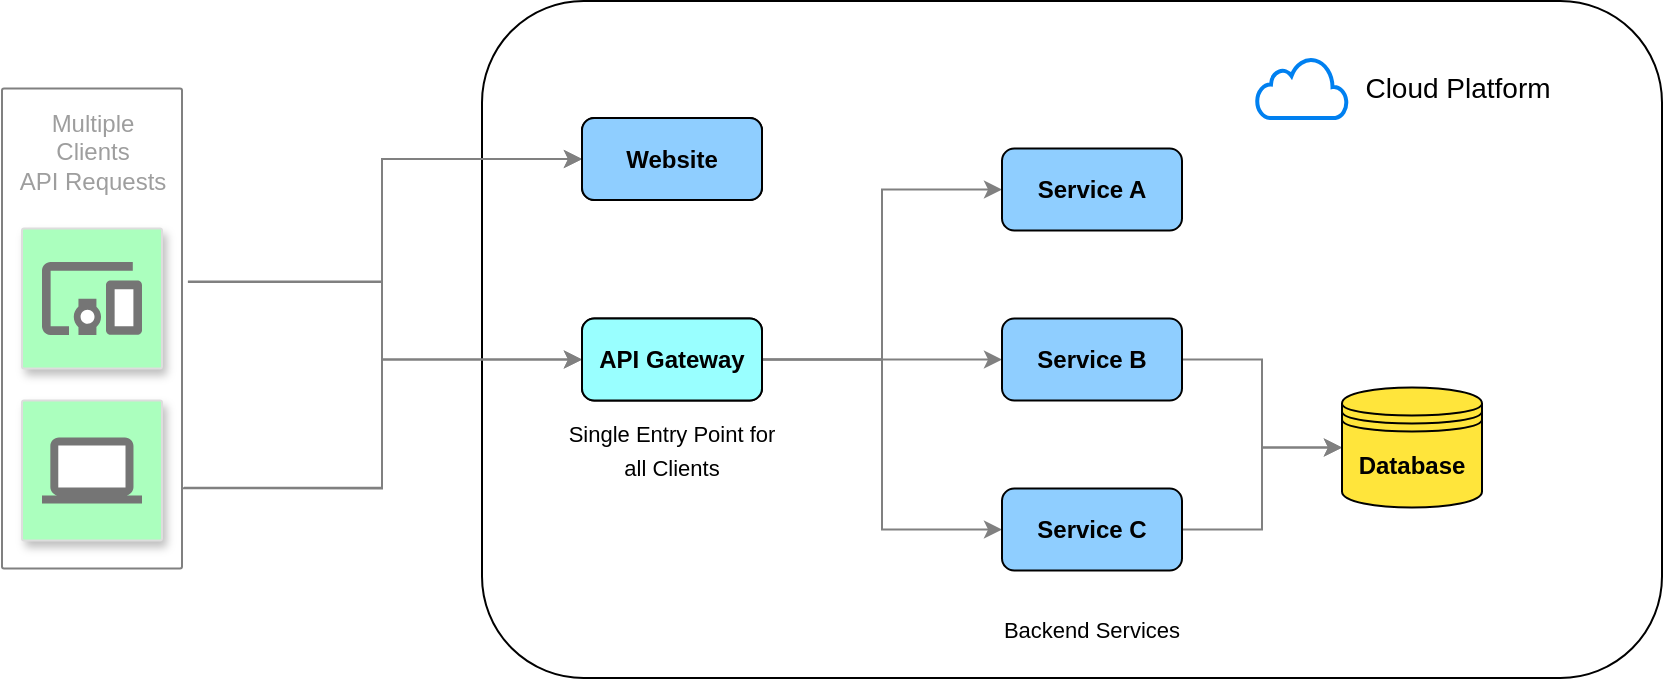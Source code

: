 <mxfile version="16.4.5" type="device" pages="4"><diagram id="f106602c-feb2-e66a-4537-3a34d633f6aa" name="API Gateway"><mxGraphModel dx="1662" dy="832" grid="1" gridSize="10" guides="1" tooltips="1" connect="1" arrows="1" fold="1" page="1" pageScale="1" pageWidth="1169" pageHeight="827" background="none" math="0" shadow="0"><root><mxCell id="0"/><mxCell id="1" parent="0"/><mxCell id="WTOb_AK_6PZ1MQGrk4_8-1019" value="" style="rounded=1;whiteSpace=wrap;html=1;" vertex="1" parent="1"><mxGeometry x="410" y="71.5" width="590" height="338.5" as="geometry"/></mxCell><mxCell id="WTOb_AK_6PZ1MQGrk4_8-1004" style="edgeStyle=orthogonalEdgeStyle;rounded=0;orthogonalLoop=1;jettySize=auto;html=1;entryX=0;entryY=0.5;entryDx=0;entryDy=0;exitX=1.033;exitY=0.402;exitDx=0;exitDy=0;exitPerimeter=0;fontStyle=0;strokeColor=#808080;" edge="1" parent="1" source="997" target="WTOb_AK_6PZ1MQGrk4_8-1002"><mxGeometry relative="1" as="geometry"/></mxCell><mxCell id="WTOb_AK_6PZ1MQGrk4_8-1006" style="edgeStyle=orthogonalEdgeStyle;rounded=0;orthogonalLoop=1;jettySize=auto;html=1;entryX=0;entryY=0.5;entryDx=0;entryDy=0;exitX=0.989;exitY=0.833;exitDx=0;exitDy=0;exitPerimeter=0;fontStyle=0;strokeColor=#808080;" edge="1" parent="1" source="997" target="WTOb_AK_6PZ1MQGrk4_8-1002"><mxGeometry relative="1" as="geometry"/></mxCell><mxCell id="WTOb_AK_6PZ1MQGrk4_8-1026" style="edgeStyle=orthogonalEdgeStyle;rounded=0;orthogonalLoop=1;jettySize=auto;html=1;entryX=0;entryY=0.5;entryDx=0;entryDy=0;fontFamily=Helvetica;fontSize=11;strokeColor=#808080;exitX=1.033;exitY=0.403;exitDx=0;exitDy=0;exitPerimeter=0;" edge="1" parent="1" source="997" target="WTOb_AK_6PZ1MQGrk4_8-1024"><mxGeometry relative="1" as="geometry"/></mxCell><mxCell id="WTOb_AK_6PZ1MQGrk4_8-1027" style="edgeStyle=orthogonalEdgeStyle;rounded=0;orthogonalLoop=1;jettySize=auto;html=1;entryX=0;entryY=0.5;entryDx=0;entryDy=0;fontFamily=Helvetica;fontSize=11;strokeColor=#808080;exitX=1.011;exitY=0.832;exitDx=0;exitDy=0;exitPerimeter=0;" edge="1" parent="1" source="997" target="WTOb_AK_6PZ1MQGrk4_8-1024"><mxGeometry relative="1" as="geometry"/></mxCell><mxCell id="997" value="&lt;div&gt;&lt;span&gt;Multiple&lt;/span&gt;&lt;/div&gt;&lt;div&gt;&lt;span&gt;Clients&lt;/span&gt;&lt;/div&gt;&lt;div&gt;&lt;span&gt;API Requests&lt;/span&gt;&lt;/div&gt;" style="rounded=1;absoluteArcSize=1;arcSize=2;html=1;strokeColor=#808080;gradientColor=none;shadow=0;dashed=0;fontSize=12;fontColor=#9E9E9E;align=center;verticalAlign=top;spacing=10;spacingTop=-4;fillColor=#FFFFFF;fontStyle=0" parent="1" vertex="1"><mxGeometry x="170" y="115.25" width="90" height="240" as="geometry"/></mxCell><mxCell id="985" value="" style="strokeColor=#dddddd;fillColor=#ABFFBE;shadow=1;strokeWidth=1;rounded=1;absoluteArcSize=1;arcSize=2;labelPosition=center;verticalLabelPosition=middle;align=center;verticalAlign=bottom;spacingLeft=0;fontColor=#999999;fontSize=12;whiteSpace=wrap;spacingBottom=2;html=1;fontStyle=0" parent="1" vertex="1"><mxGeometry x="180" y="185.25" width="70" height="70" as="geometry"/></mxCell><mxCell id="986" value="" style="dashed=0;connectable=0;html=1;fillColor=#757575;strokeColor=none;shape=mxgraph.gcp2.mobile_devices;part=1;fontStyle=0" parent="985" vertex="1"><mxGeometry x="0.5" width="50" height="36.5" relative="1" as="geometry"><mxPoint x="-25" y="16.75" as="offset"/></mxGeometry></mxCell><mxCell id="987" value="" style="strokeColor=#dddddd;fillColor=#ABFFBE;shadow=1;strokeWidth=1;rounded=1;absoluteArcSize=1;arcSize=2;labelPosition=center;verticalLabelPosition=middle;align=center;verticalAlign=bottom;spacingLeft=0;fontColor=#999999;fontSize=12;whiteSpace=wrap;spacingBottom=2;html=1;fontStyle=0" parent="1" vertex="1"><mxGeometry x="180" y="271.25" width="70" height="70" as="geometry"/></mxCell><mxCell id="988" value="" style="dashed=0;connectable=0;html=1;fillColor=#757575;strokeColor=none;shape=mxgraph.gcp2.laptop;part=1;fontStyle=0" parent="987" vertex="1"><mxGeometry x="0.5" width="50" height="33" relative="1" as="geometry"><mxPoint x="-25" y="18.5" as="offset"/></mxGeometry></mxCell><mxCell id="WTOb_AK_6PZ1MQGrk4_8-1012" style="edgeStyle=orthogonalEdgeStyle;rounded=0;orthogonalLoop=1;jettySize=auto;html=1;entryX=0;entryY=0.5;entryDx=0;entryDy=0;fontStyle=0;strokeColor=#808080;" edge="1" parent="1" source="WTOb_AK_6PZ1MQGrk4_8-1002" target="WTOb_AK_6PZ1MQGrk4_8-1009"><mxGeometry relative="1" as="geometry"/></mxCell><mxCell id="WTOb_AK_6PZ1MQGrk4_8-1013" style="edgeStyle=orthogonalEdgeStyle;rounded=0;orthogonalLoop=1;jettySize=auto;html=1;entryX=0;entryY=0.5;entryDx=0;entryDy=0;fontStyle=0;strokeColor=#808080;" edge="1" parent="1" source="WTOb_AK_6PZ1MQGrk4_8-1002" target="WTOb_AK_6PZ1MQGrk4_8-1010"><mxGeometry relative="1" as="geometry"/></mxCell><mxCell id="WTOb_AK_6PZ1MQGrk4_8-1014" style="edgeStyle=orthogonalEdgeStyle;rounded=0;orthogonalLoop=1;jettySize=auto;html=1;entryX=0;entryY=0.5;entryDx=0;entryDy=0;fontStyle=0;strokeColor=#808080;" edge="1" parent="1" source="WTOb_AK_6PZ1MQGrk4_8-1002" target="WTOb_AK_6PZ1MQGrk4_8-1011"><mxGeometry relative="1" as="geometry"/></mxCell><mxCell id="WTOb_AK_6PZ1MQGrk4_8-1002" value="API Gateway" style="rounded=1;whiteSpace=wrap;html=1;fontStyle=0;fillColor=#99FFFF;" vertex="1" parent="1"><mxGeometry x="460" y="230.25" width="90" height="41" as="geometry"/></mxCell><mxCell id="WTOb_AK_6PZ1MQGrk4_8-1009" value="Service A" style="rounded=1;whiteSpace=wrap;html=1;fontStyle=1;fillColor=#8FCEFF;" vertex="1" parent="1"><mxGeometry x="670" y="145.25" width="90" height="41" as="geometry"/></mxCell><mxCell id="WTOb_AK_6PZ1MQGrk4_8-1016" style="edgeStyle=orthogonalEdgeStyle;rounded=0;orthogonalLoop=1;jettySize=auto;html=1;entryX=0;entryY=0.5;entryDx=0;entryDy=0;fontStyle=0;strokeColor=#808080;" edge="1" parent="1" source="WTOb_AK_6PZ1MQGrk4_8-1010" target="WTOb_AK_6PZ1MQGrk4_8-1015"><mxGeometry relative="1" as="geometry"/></mxCell><mxCell id="WTOb_AK_6PZ1MQGrk4_8-1010" value="Service B" style="rounded=1;whiteSpace=wrap;html=1;fontStyle=1;fillColor=#8FCEFF;" vertex="1" parent="1"><mxGeometry x="670" y="230.25" width="90" height="41" as="geometry"/></mxCell><mxCell id="WTOb_AK_6PZ1MQGrk4_8-1018" style="edgeStyle=orthogonalEdgeStyle;rounded=0;orthogonalLoop=1;jettySize=auto;html=1;entryX=0;entryY=0.5;entryDx=0;entryDy=0;fontStyle=0;strokeColor=#808080;" edge="1" parent="1" source="WTOb_AK_6PZ1MQGrk4_8-1011" target="WTOb_AK_6PZ1MQGrk4_8-1015"><mxGeometry relative="1" as="geometry"/></mxCell><mxCell id="WTOb_AK_6PZ1MQGrk4_8-1011" value="Service C" style="rounded=1;whiteSpace=wrap;html=1;fontStyle=1;fillColor=#8FCEFF;" vertex="1" parent="1"><mxGeometry x="670" y="315.25" width="90" height="41" as="geometry"/></mxCell><mxCell id="WTOb_AK_6PZ1MQGrk4_8-1015" value="Database" style="shape=datastore;whiteSpace=wrap;html=1;fontStyle=1;fillColor=#FFE53B;" vertex="1" parent="1"><mxGeometry x="840" y="264.75" width="70" height="60" as="geometry"/></mxCell><mxCell id="WTOb_AK_6PZ1MQGrk4_8-1020" value="&lt;font style=&quot;font-size: 14px&quot;&gt;Cloud Platform&lt;/font&gt;" style="text;html=1;strokeColor=none;fillColor=none;align=center;verticalAlign=middle;whiteSpace=wrap;rounded=0;fontFamily=Helvetica;" vertex="1" parent="1"><mxGeometry x="842.5" y="100" width="110" height="30" as="geometry"/></mxCell><mxCell id="WTOb_AK_6PZ1MQGrk4_8-1021" value="" style="html=1;verticalLabelPosition=bottom;align=center;labelBackgroundColor=#ffffff;verticalAlign=top;strokeWidth=2;strokeColor=#0080F0;shadow=0;dashed=0;shape=mxgraph.ios7.icons.cloud;fontFamily=Helvetica;" vertex="1" parent="1"><mxGeometry x="797.5" y="100" width="45" height="30" as="geometry"/></mxCell><mxCell id="WTOb_AK_6PZ1MQGrk4_8-1022" value="&lt;font style=&quot;font-size: 11px&quot;&gt;Single Entry Point for all Clients&lt;/font&gt;" style="text;html=1;strokeColor=none;fillColor=none;align=center;verticalAlign=middle;whiteSpace=wrap;rounded=0;fontFamily=Helvetica;fontSize=14;" vertex="1" parent="1"><mxGeometry x="450" y="279.75" width="110" height="30" as="geometry"/></mxCell><mxCell id="WTOb_AK_6PZ1MQGrk4_8-1023" value="&lt;font style=&quot;font-size: 11px&quot;&gt;Backend Services&lt;/font&gt;" style="text;html=1;strokeColor=none;fillColor=none;align=center;verticalAlign=middle;whiteSpace=wrap;rounded=0;fontFamily=Helvetica;fontSize=14;" vertex="1" parent="1"><mxGeometry x="660" y="370" width="110" height="30" as="geometry"/></mxCell><mxCell id="WTOb_AK_6PZ1MQGrk4_8-1024" value="Website" style="rounded=1;whiteSpace=wrap;html=1;fontStyle=0;fillColor=#8FCEFF;" vertex="1" parent="1"><mxGeometry x="460" y="130" width="90" height="41" as="geometry"/></mxCell><mxCell id="ioNmkSDny2RkdIZzkuhL-997" value="API Gateway" style="rounded=1;whiteSpace=wrap;html=1;fontStyle=1;fillColor=#99FFFF;" vertex="1" parent="1"><mxGeometry x="460" y="230.25" width="90" height="41" as="geometry"/></mxCell><mxCell id="ioNmkSDny2RkdIZzkuhL-998" value="Website" style="rounded=1;whiteSpace=wrap;html=1;fontStyle=1;fillColor=#8FCEFF;" vertex="1" parent="1"><mxGeometry x="460" y="130" width="90" height="41" as="geometry"/></mxCell></root></mxGraphModel></diagram><diagram id="VHrNP5fmMqXskDvhmd_O" name="Loadbalancer"><mxGraphModel dx="1662" dy="832" grid="1" gridSize="10" guides="1" tooltips="1" connect="1" arrows="1" fold="1" page="1" pageScale="1" pageWidth="850" pageHeight="1100" math="0" shadow="0"><root><mxCell id="gHiffKINnbJl-tz3Isup-0"/><mxCell id="gHiffKINnbJl-tz3Isup-1" parent="gHiffKINnbJl-tz3Isup-0"/><mxCell id="HQt8v4xzdp57Ji4Y-5Q6-0" value="" style="rounded=1;whiteSpace=wrap;html=1;" vertex="1" parent="gHiffKINnbJl-tz3Isup-1"><mxGeometry x="310" y="71.5" width="470" height="308.5" as="geometry"/></mxCell><mxCell id="HQt8v4xzdp57Ji4Y-5Q6-1" style="edgeStyle=orthogonalEdgeStyle;rounded=0;orthogonalLoop=1;jettySize=auto;html=1;entryX=0;entryY=0.5;entryDx=0;entryDy=0;exitX=1.033;exitY=0.402;exitDx=0;exitDy=0;exitPerimeter=0;fontStyle=0;strokeColor=#808080;" edge="1" parent="gHiffKINnbJl-tz3Isup-1" source="HQt8v4xzdp57Ji4Y-5Q6-5" target="HQt8v4xzdp57Ji4Y-5Q6-13"><mxGeometry relative="1" as="geometry"/></mxCell><mxCell id="HQt8v4xzdp57Ji4Y-5Q6-2" style="edgeStyle=orthogonalEdgeStyle;rounded=0;orthogonalLoop=1;jettySize=auto;html=1;entryX=0;entryY=0.5;entryDx=0;entryDy=0;exitX=0.989;exitY=0.833;exitDx=0;exitDy=0;exitPerimeter=0;fontStyle=0;strokeColor=#808080;" edge="1" parent="gHiffKINnbJl-tz3Isup-1" source="HQt8v4xzdp57Ji4Y-5Q6-5" target="HQt8v4xzdp57Ji4Y-5Q6-13"><mxGeometry relative="1" as="geometry"/></mxCell><mxCell id="HQt8v4xzdp57Ji4Y-5Q6-5" value="&lt;div&gt;&lt;span&gt;Multiple&lt;/span&gt;&lt;/div&gt;&lt;div&gt;&lt;span&gt;Clients&lt;/span&gt;&lt;/div&gt;&lt;div&gt;&lt;span&gt;API Requests&lt;/span&gt;&lt;/div&gt;" style="rounded=1;absoluteArcSize=1;arcSize=2;html=1;strokeColor=#808080;gradientColor=none;shadow=0;dashed=0;fontSize=12;fontColor=#9E9E9E;align=center;verticalAlign=top;spacing=10;spacingTop=-4;fillColor=#FFFFFF;fontStyle=0" vertex="1" parent="gHiffKINnbJl-tz3Isup-1"><mxGeometry x="70" y="100" width="90" height="240" as="geometry"/></mxCell><mxCell id="HQt8v4xzdp57Ji4Y-5Q6-6" value="" style="strokeColor=#dddddd;fillColor=#ABFFBE;shadow=1;strokeWidth=1;rounded=1;absoluteArcSize=1;arcSize=2;labelPosition=center;verticalLabelPosition=middle;align=center;verticalAlign=bottom;spacingLeft=0;fontColor=#999999;fontSize=12;whiteSpace=wrap;spacingBottom=2;html=1;fontStyle=0" vertex="1" parent="gHiffKINnbJl-tz3Isup-1"><mxGeometry x="80" y="170" width="70" height="70" as="geometry"/></mxCell><mxCell id="HQt8v4xzdp57Ji4Y-5Q6-7" value="" style="dashed=0;connectable=0;html=1;fillColor=#757575;strokeColor=none;shape=mxgraph.gcp2.mobile_devices;part=1;fontStyle=0" vertex="1" parent="HQt8v4xzdp57Ji4Y-5Q6-6"><mxGeometry x="0.5" width="50" height="36.5" relative="1" as="geometry"><mxPoint x="-25" y="16.75" as="offset"/></mxGeometry></mxCell><mxCell id="HQt8v4xzdp57Ji4Y-5Q6-8" value="" style="strokeColor=#dddddd;fillColor=#ABFFBE;shadow=1;strokeWidth=1;rounded=1;absoluteArcSize=1;arcSize=2;labelPosition=center;verticalLabelPosition=middle;align=center;verticalAlign=bottom;spacingLeft=0;fontColor=#999999;fontSize=12;whiteSpace=wrap;spacingBottom=2;html=1;fontStyle=0" vertex="1" parent="gHiffKINnbJl-tz3Isup-1"><mxGeometry x="80" y="256" width="70" height="70" as="geometry"/></mxCell><mxCell id="HQt8v4xzdp57Ji4Y-5Q6-9" value="" style="dashed=0;connectable=0;html=1;fillColor=#757575;strokeColor=none;shape=mxgraph.gcp2.laptop;part=1;fontStyle=0" vertex="1" parent="HQt8v4xzdp57Ji4Y-5Q6-8"><mxGeometry x="0.5" width="50" height="33" relative="1" as="geometry"><mxPoint x="-25" y="18.5" as="offset"/></mxGeometry></mxCell><mxCell id="Z0SNWk_0uQXtIr3huBAH-11" style="edgeStyle=orthogonalEdgeStyle;rounded=0;orthogonalLoop=1;jettySize=auto;html=1;entryX=0;entryY=0.5;entryDx=0;entryDy=0;fontFamily=Helvetica;fontSize=11;strokeColor=#808080;" edge="1" parent="gHiffKINnbJl-tz3Isup-1" source="HQt8v4xzdp57Ji4Y-5Q6-13" target="HQt8v4xzdp57Ji4Y-5Q6-14"><mxGeometry relative="1" as="geometry"/></mxCell><mxCell id="Z0SNWk_0uQXtIr3huBAH-14" style="edgeStyle=orthogonalEdgeStyle;rounded=0;orthogonalLoop=1;jettySize=auto;html=1;entryX=0;entryY=0.5;entryDx=0;entryDy=0;fontFamily=Helvetica;fontSize=11;strokeColor=#808080;" edge="1" parent="gHiffKINnbJl-tz3Isup-1" source="HQt8v4xzdp57Ji4Y-5Q6-13" target="Z0SNWk_0uQXtIr3huBAH-12"><mxGeometry relative="1" as="geometry"/></mxCell><mxCell id="Z0SNWk_0uQXtIr3huBAH-15" style="edgeStyle=orthogonalEdgeStyle;rounded=0;orthogonalLoop=1;jettySize=auto;html=1;entryX=0;entryY=0.5;entryDx=0;entryDy=0;fontFamily=Helvetica;fontSize=11;strokeColor=#808080;" edge="1" parent="gHiffKINnbJl-tz3Isup-1" source="HQt8v4xzdp57Ji4Y-5Q6-13" target="Z0SNWk_0uQXtIr3huBAH-13"><mxGeometry relative="1" as="geometry"/></mxCell><mxCell id="HQt8v4xzdp57Ji4Y-5Q6-13" value="Loadbalancer" style="rounded=1;whiteSpace=wrap;html=1;fontStyle=1;fillColor=#99FFFF;" vertex="1" parent="gHiffKINnbJl-tz3Isup-1"><mxGeometry x="360" y="230.25" width="90" height="41" as="geometry"/></mxCell><mxCell id="HQt8v4xzdp57Ji4Y-5Q6-14" value="Service A" style="rounded=1;whiteSpace=wrap;html=1;fontStyle=1;fillColor=#8FCEFF;" vertex="1" parent="gHiffKINnbJl-tz3Isup-1"><mxGeometry x="570" y="160" width="90" height="41" as="geometry"/></mxCell><mxCell id="HQt8v4xzdp57Ji4Y-5Q6-20" value="&lt;font style=&quot;font-size: 14px&quot;&gt;Cloud Platform&lt;/font&gt;" style="text;html=1;strokeColor=none;fillColor=none;align=center;verticalAlign=middle;whiteSpace=wrap;rounded=0;fontFamily=Helvetica;" vertex="1" parent="gHiffKINnbJl-tz3Isup-1"><mxGeometry x="395" y="100" width="110" height="30" as="geometry"/></mxCell><mxCell id="HQt8v4xzdp57Ji4Y-5Q6-21" value="" style="html=1;verticalLabelPosition=bottom;align=center;labelBackgroundColor=#ffffff;verticalAlign=top;strokeWidth=2;strokeColor=#0080F0;shadow=0;dashed=0;shape=mxgraph.ios7.icons.cloud;fontFamily=Helvetica;" vertex="1" parent="gHiffKINnbJl-tz3Isup-1"><mxGeometry x="350" y="100" width="45" height="30" as="geometry"/></mxCell><mxCell id="Z0SNWk_0uQXtIr3huBAH-12" value="Service A" style="rounded=1;whiteSpace=wrap;html=1;fontStyle=1;fillColor=#8FCEFF;" vertex="1" parent="gHiffKINnbJl-tz3Isup-1"><mxGeometry x="570" y="230.25" width="90" height="41" as="geometry"/></mxCell><mxCell id="Z0SNWk_0uQXtIr3huBAH-13" value="Service A" style="rounded=1;whiteSpace=wrap;html=1;fontStyle=1;fillColor=#8FCEFF;" vertex="1" parent="gHiffKINnbJl-tz3Isup-1"><mxGeometry x="570" y="299" width="90" height="41" as="geometry"/></mxCell><mxCell id="jOogmqrw5FeXKdylD_IU-0" value="&lt;font style=&quot;font-size: 11px&quot;&gt;Instance 1&lt;/font&gt;" style="text;html=1;strokeColor=none;fillColor=none;align=center;verticalAlign=middle;whiteSpace=wrap;rounded=0;fontFamily=Helvetica;fontSize=14;" vertex="1" parent="gHiffKINnbJl-tz3Isup-1"><mxGeometry x="670" y="165.5" width="80" height="30" as="geometry"/></mxCell><mxCell id="jOogmqrw5FeXKdylD_IU-1" value="&lt;font style=&quot;font-size: 11px&quot;&gt;Instance 2&lt;/font&gt;" style="text;html=1;strokeColor=none;fillColor=none;align=center;verticalAlign=middle;whiteSpace=wrap;rounded=0;fontFamily=Helvetica;fontSize=14;" vertex="1" parent="gHiffKINnbJl-tz3Isup-1"><mxGeometry x="670" y="235.75" width="80" height="30" as="geometry"/></mxCell><mxCell id="jOogmqrw5FeXKdylD_IU-2" value="&lt;font style=&quot;font-size: 11px&quot;&gt;Instance 3&lt;/font&gt;" style="text;html=1;strokeColor=none;fillColor=none;align=center;verticalAlign=middle;whiteSpace=wrap;rounded=0;fontFamily=Helvetica;fontSize=14;" vertex="1" parent="gHiffKINnbJl-tz3Isup-1"><mxGeometry x="670" y="304.5" width="80" height="30" as="geometry"/></mxCell></root></mxGraphModel></diagram><diagram id="QZU_BjML6UCXc4lFYUnl" name="Reverse Proxy"><mxGraphModel dx="1662" dy="832" grid="1" gridSize="10" guides="1" tooltips="1" connect="1" arrows="1" fold="1" page="1" pageScale="1" pageWidth="850" pageHeight="1100" math="0" shadow="0"><root><mxCell id="-pfpypT1ttMev_P2k8t0-0"/><mxCell id="-pfpypT1ttMev_P2k8t0-1" parent="-pfpypT1ttMev_P2k8t0-0"/><mxCell id="tQlgbzIv4fntTAL40YSp-0" value="" style="rounded=1;whiteSpace=wrap;html=1;" vertex="1" parent="-pfpypT1ttMev_P2k8t0-1"><mxGeometry x="310" y="90" width="490" height="320" as="geometry"/></mxCell><mxCell id="tQlgbzIv4fntTAL40YSp-1" style="edgeStyle=orthogonalEdgeStyle;rounded=0;orthogonalLoop=1;jettySize=auto;html=1;entryX=0;entryY=0.5;entryDx=0;entryDy=0;exitX=1.033;exitY=0.402;exitDx=0;exitDy=0;exitPerimeter=0;fontStyle=0;strokeColor=#808080;" edge="1" parent="-pfpypT1ttMev_P2k8t0-1" source="tQlgbzIv4fntTAL40YSp-3" target="tQlgbzIv4fntTAL40YSp-11"><mxGeometry relative="1" as="geometry"/></mxCell><mxCell id="tQlgbzIv4fntTAL40YSp-2" style="edgeStyle=orthogonalEdgeStyle;rounded=0;orthogonalLoop=1;jettySize=auto;html=1;entryX=0;entryY=0.5;entryDx=0;entryDy=0;exitX=0.989;exitY=0.833;exitDx=0;exitDy=0;exitPerimeter=0;fontStyle=0;strokeColor=#808080;" edge="1" parent="-pfpypT1ttMev_P2k8t0-1" source="tQlgbzIv4fntTAL40YSp-3" target="tQlgbzIv4fntTAL40YSp-11"><mxGeometry relative="1" as="geometry"/></mxCell><mxCell id="tQlgbzIv4fntTAL40YSp-3" value="&lt;div&gt;&lt;span&gt;Multiple&lt;/span&gt;&lt;/div&gt;&lt;div&gt;&lt;span&gt;Clients&lt;/span&gt;&lt;/div&gt;&lt;div&gt;&lt;span&gt;API Requests&lt;/span&gt;&lt;/div&gt;" style="rounded=1;absoluteArcSize=1;arcSize=2;html=1;strokeColor=#808080;gradientColor=none;shadow=0;dashed=0;fontSize=12;fontColor=#9E9E9E;align=center;verticalAlign=top;spacing=10;spacingTop=-4;fillColor=#FFFFFF;fontStyle=0" vertex="1" parent="-pfpypT1ttMev_P2k8t0-1"><mxGeometry x="70" y="100" width="90" height="240" as="geometry"/></mxCell><mxCell id="tQlgbzIv4fntTAL40YSp-4" value="" style="strokeColor=#dddddd;fillColor=#ABFFBE;shadow=1;strokeWidth=1;rounded=1;absoluteArcSize=1;arcSize=2;labelPosition=center;verticalLabelPosition=middle;align=center;verticalAlign=bottom;spacingLeft=0;fontColor=#999999;fontSize=12;whiteSpace=wrap;spacingBottom=2;html=1;fontStyle=0" vertex="1" parent="-pfpypT1ttMev_P2k8t0-1"><mxGeometry x="80" y="170" width="70" height="70" as="geometry"/></mxCell><mxCell id="tQlgbzIv4fntTAL40YSp-5" value="" style="dashed=0;connectable=0;html=1;fillColor=#757575;strokeColor=none;shape=mxgraph.gcp2.mobile_devices;part=1;fontStyle=0" vertex="1" parent="tQlgbzIv4fntTAL40YSp-4"><mxGeometry x="0.5" width="50" height="36.5" relative="1" as="geometry"><mxPoint x="-25" y="16.75" as="offset"/></mxGeometry></mxCell><mxCell id="tQlgbzIv4fntTAL40YSp-6" value="" style="strokeColor=#dddddd;fillColor=#ABFFBE;shadow=1;strokeWidth=1;rounded=1;absoluteArcSize=1;arcSize=2;labelPosition=center;verticalLabelPosition=middle;align=center;verticalAlign=bottom;spacingLeft=0;fontColor=#999999;fontSize=12;whiteSpace=wrap;spacingBottom=2;html=1;fontStyle=0" vertex="1" parent="-pfpypT1ttMev_P2k8t0-1"><mxGeometry x="80" y="256" width="70" height="70" as="geometry"/></mxCell><mxCell id="tQlgbzIv4fntTAL40YSp-7" value="" style="dashed=0;connectable=0;html=1;fillColor=#757575;strokeColor=none;shape=mxgraph.gcp2.laptop;part=1;fontStyle=0" vertex="1" parent="tQlgbzIv4fntTAL40YSp-6"><mxGeometry x="0.5" width="50" height="33" relative="1" as="geometry"><mxPoint x="-25" y="18.5" as="offset"/></mxGeometry></mxCell><mxCell id="tQlgbzIv4fntTAL40YSp-24" style="edgeStyle=orthogonalEdgeStyle;rounded=0;orthogonalLoop=1;jettySize=auto;html=1;fontFamily=Helvetica;fontSize=11;strokeColor=#808080;" edge="1" parent="-pfpypT1ttMev_P2k8t0-1" source="tQlgbzIv4fntTAL40YSp-11"><mxGeometry relative="1" as="geometry"><mxPoint x="550" y="180" as="targetPoint"/><Array as="points"><mxPoint x="500" y="251"/><mxPoint x="500" y="180"/><mxPoint x="550" y="180"/></Array></mxGeometry></mxCell><mxCell id="tQlgbzIv4fntTAL40YSp-25" style="edgeStyle=orthogonalEdgeStyle;rounded=0;orthogonalLoop=1;jettySize=auto;html=1;fontFamily=Helvetica;fontSize=11;strokeColor=#808080;" edge="1" parent="-pfpypT1ttMev_P2k8t0-1" source="tQlgbzIv4fntTAL40YSp-11"><mxGeometry relative="1" as="geometry"><mxPoint x="550" y="320" as="targetPoint"/><Array as="points"><mxPoint x="500" y="251"/><mxPoint x="500" y="320"/><mxPoint x="550" y="320"/></Array></mxGeometry></mxCell><mxCell id="tQlgbzIv4fntTAL40YSp-11" value="Reverse Proxy" style="rounded=1;whiteSpace=wrap;html=1;fontStyle=1;fillColor=#99FFFF;" vertex="1" parent="-pfpypT1ttMev_P2k8t0-1"><mxGeometry x="360" y="230.25" width="90" height="41" as="geometry"/></mxCell><mxCell id="tQlgbzIv4fntTAL40YSp-12" value="Service A" style="rounded=1;whiteSpace=wrap;html=1;fontStyle=1;fillColor=#8FCEFF;" vertex="1" parent="-pfpypT1ttMev_P2k8t0-1"><mxGeometry x="590" y="125.25" width="90" height="41" as="geometry"/></mxCell><mxCell id="tQlgbzIv4fntTAL40YSp-13" value="&lt;font style=&quot;font-size: 14px&quot;&gt;Cloud Platform&lt;/font&gt;" style="text;html=1;strokeColor=none;fillColor=none;align=center;verticalAlign=middle;whiteSpace=wrap;rounded=0;fontFamily=Helvetica;" vertex="1" parent="-pfpypT1ttMev_P2k8t0-1"><mxGeometry x="395" y="110" width="110" height="30" as="geometry"/></mxCell><mxCell id="tQlgbzIv4fntTAL40YSp-14" value="" style="html=1;verticalLabelPosition=bottom;align=center;labelBackgroundColor=#ffffff;verticalAlign=top;strokeWidth=2;strokeColor=#0080F0;shadow=0;dashed=0;shape=mxgraph.ios7.icons.cloud;fontFamily=Helvetica;" vertex="1" parent="-pfpypT1ttMev_P2k8t0-1"><mxGeometry x="350" y="110" width="45" height="30" as="geometry"/></mxCell><mxCell id="tQlgbzIv4fntTAL40YSp-15" value="Service A" style="rounded=1;whiteSpace=wrap;html=1;fontStyle=1;fillColor=#8FCEFF;" vertex="1" parent="-pfpypT1ttMev_P2k8t0-1"><mxGeometry x="590" y="195.5" width="90" height="41" as="geometry"/></mxCell><mxCell id="tQlgbzIv4fntTAL40YSp-16" value="Service B" style="rounded=1;whiteSpace=wrap;html=1;fontStyle=1;fillColor=#8FCEFF;" vertex="1" parent="-pfpypT1ttMev_P2k8t0-1"><mxGeometry x="590" y="264.25" width="90" height="41" as="geometry"/></mxCell><mxCell id="tQlgbzIv4fntTAL40YSp-20" value="Service B" style="rounded=1;whiteSpace=wrap;html=1;fontStyle=1;fillColor=#8FCEFF;" vertex="1" parent="-pfpypT1ttMev_P2k8t0-1"><mxGeometry x="590" y="335.25" width="90" height="41" as="geometry"/></mxCell><mxCell id="tQlgbzIv4fntTAL40YSp-21" value="" style="endArrow=none;html=1;rounded=0;fontFamily=Helvetica;fontSize=11;strokeColor=#808080;entryX=0;entryY=0.5;entryDx=0;entryDy=0;exitX=0;exitY=0.5;exitDx=0;exitDy=0;" edge="1" parent="-pfpypT1ttMev_P2k8t0-1" source="tQlgbzIv4fntTAL40YSp-15" target="tQlgbzIv4fntTAL40YSp-12"><mxGeometry width="50" height="50" relative="1" as="geometry"><mxPoint x="420" y="275.25" as="sourcePoint"/><mxPoint x="470" y="225.25" as="targetPoint"/><Array as="points"><mxPoint x="550" y="216.25"/><mxPoint x="550" y="185.25"/><mxPoint x="550" y="146.25"/></Array></mxGeometry></mxCell><mxCell id="tQlgbzIv4fntTAL40YSp-22" value="" style="endArrow=none;html=1;rounded=0;fontFamily=Helvetica;fontSize=11;strokeColor=#808080;entryX=0;entryY=0.5;entryDx=0;entryDy=0;exitX=0;exitY=0.5;exitDx=0;exitDy=0;" edge="1" parent="-pfpypT1ttMev_P2k8t0-1"><mxGeometry width="50" height="50" relative="1" as="geometry"><mxPoint x="590" y="355.5" as="sourcePoint"/><mxPoint x="590" y="285.25" as="targetPoint"/><Array as="points"><mxPoint x="550" y="355.75"/><mxPoint x="550" y="324.75"/><mxPoint x="550" y="285.75"/></Array></mxGeometry></mxCell><mxCell id="yBuWn4GghAAeTVz648nw-0" value="&lt;font style=&quot;font-size: 11px&quot;&gt;Instance 1&lt;/font&gt;" style="text;html=1;strokeColor=none;fillColor=none;align=center;verticalAlign=middle;whiteSpace=wrap;rounded=0;fontFamily=Helvetica;fontSize=14;" vertex="1" parent="-pfpypT1ttMev_P2k8t0-1"><mxGeometry x="690" y="130.75" width="80" height="30" as="geometry"/></mxCell><mxCell id="yBuWn4GghAAeTVz648nw-1" value="&lt;font style=&quot;font-size: 11px&quot;&gt;Instance 2&lt;/font&gt;" style="text;html=1;strokeColor=none;fillColor=none;align=center;verticalAlign=middle;whiteSpace=wrap;rounded=0;fontFamily=Helvetica;fontSize=14;" vertex="1" parent="-pfpypT1ttMev_P2k8t0-1"><mxGeometry x="690" y="201" width="80" height="30" as="geometry"/></mxCell><mxCell id="yBuWn4GghAAeTVz648nw-2" value="&lt;font style=&quot;font-size: 11px&quot;&gt;Instance 1&lt;/font&gt;" style="text;html=1;strokeColor=none;fillColor=none;align=center;verticalAlign=middle;whiteSpace=wrap;rounded=0;fontFamily=Helvetica;fontSize=14;" vertex="1" parent="-pfpypT1ttMev_P2k8t0-1"><mxGeometry x="690" y="271.25" width="80" height="30" as="geometry"/></mxCell><mxCell id="yBuWn4GghAAeTVz648nw-3" value="&lt;font style=&quot;font-size: 11px&quot;&gt;Instance 2&lt;/font&gt;" style="text;html=1;strokeColor=none;fillColor=none;align=center;verticalAlign=middle;whiteSpace=wrap;rounded=0;fontFamily=Helvetica;fontSize=14;" vertex="1" parent="-pfpypT1ttMev_P2k8t0-1"><mxGeometry x="690" y="341.5" width="80" height="30" as="geometry"/></mxCell></root></mxGraphModel></diagram><diagram id="oPbd0DHLU1Hz0CTaNR1D" name="Kong API Gateway"><mxGraphModel dx="1662" dy="832" grid="1" gridSize="10" guides="1" tooltips="1" connect="1" arrows="1" fold="1" page="1" pageScale="1" pageWidth="850" pageHeight="1100" math="0" shadow="0"><root><mxCell id="N4BR3xPLe0CR4pEv8Ag0-0"/><mxCell id="N4BR3xPLe0CR4pEv8Ag0-1" parent="N4BR3xPLe0CR4pEv8Ag0-0"/><mxCell id="ucTZlFutxrx7-u23ajkq-0" value="" style="rounded=1;whiteSpace=wrap;html=1;" vertex="1" parent="N4BR3xPLe0CR4pEv8Ag0-1"><mxGeometry x="410" y="71.5" width="620" height="348.5" as="geometry"/></mxCell><mxCell id="ucTZlFutxrx7-u23ajkq-3" style="edgeStyle=orthogonalEdgeStyle;rounded=0;orthogonalLoop=1;jettySize=auto;html=1;entryX=0;entryY=0.5;entryDx=0;entryDy=0;fontFamily=Helvetica;fontSize=11;strokeColor=#808080;exitX=1.033;exitY=0.403;exitDx=0;exitDy=0;exitPerimeter=0;" edge="1" parent="N4BR3xPLe0CR4pEv8Ag0-1" source="ucTZlFutxrx7-u23ajkq-5" target="ucTZlFutxrx7-u23ajkq-24"><mxGeometry relative="1" as="geometry"/></mxCell><mxCell id="ucTZlFutxrx7-u23ajkq-4" style="edgeStyle=orthogonalEdgeStyle;rounded=0;orthogonalLoop=1;jettySize=auto;html=1;entryX=0;entryY=0.5;entryDx=0;entryDy=0;fontFamily=Helvetica;fontSize=11;strokeColor=#808080;exitX=1.011;exitY=0.832;exitDx=0;exitDy=0;exitPerimeter=0;" edge="1" parent="N4BR3xPLe0CR4pEv8Ag0-1" source="ucTZlFutxrx7-u23ajkq-5" target="ucTZlFutxrx7-u23ajkq-24"><mxGeometry relative="1" as="geometry"/></mxCell><mxCell id="dPQzr1_DeH3HmzARtivQ-4" style="edgeStyle=orthogonalEdgeStyle;rounded=0;orthogonalLoop=1;jettySize=auto;html=1;entryX=0;entryY=0.5;entryDx=0;entryDy=0;fontFamily=Helvetica;fontSize=11;strokeColor=#808080;exitX=1.033;exitY=0.828;exitDx=0;exitDy=0;exitPerimeter=0;" edge="1" parent="N4BR3xPLe0CR4pEv8Ag0-1" source="ucTZlFutxrx7-u23ajkq-5" target="ucTZlFutxrx7-u23ajkq-25"><mxGeometry relative="1" as="geometry"/></mxCell><mxCell id="dPQzr1_DeH3HmzARtivQ-5" style="edgeStyle=orthogonalEdgeStyle;rounded=0;orthogonalLoop=1;jettySize=auto;html=1;entryX=0;entryY=0.5;entryDx=0;entryDy=0;fontFamily=Helvetica;fontSize=11;strokeColor=#808080;exitX=1;exitY=0.407;exitDx=0;exitDy=0;exitPerimeter=0;" edge="1" parent="N4BR3xPLe0CR4pEv8Ag0-1" source="ucTZlFutxrx7-u23ajkq-5" target="ucTZlFutxrx7-u23ajkq-25"><mxGeometry relative="1" as="geometry"/></mxCell><mxCell id="ucTZlFutxrx7-u23ajkq-5" value="&lt;div&gt;&lt;span&gt;Multiple&lt;/span&gt;&lt;/div&gt;&lt;div&gt;&lt;span&gt;Clients&lt;/span&gt;&lt;/div&gt;&lt;div&gt;&lt;span&gt;API Requests&lt;/span&gt;&lt;/div&gt;" style="rounded=1;absoluteArcSize=1;arcSize=2;html=1;strokeColor=#808080;gradientColor=none;shadow=0;dashed=0;fontSize=12;fontColor=#9E9E9E;align=center;verticalAlign=top;spacing=10;spacingTop=-4;fillColor=#FFFFFF;fontStyle=0" vertex="1" parent="N4BR3xPLe0CR4pEv8Ag0-1"><mxGeometry x="170" y="145.25" width="90" height="240" as="geometry"/></mxCell><mxCell id="ucTZlFutxrx7-u23ajkq-6" value="" style="strokeColor=#dddddd;fillColor=#ABFFBE;shadow=1;strokeWidth=1;rounded=1;absoluteArcSize=1;arcSize=2;labelPosition=center;verticalLabelPosition=middle;align=center;verticalAlign=bottom;spacingLeft=0;fontColor=#999999;fontSize=12;whiteSpace=wrap;spacingBottom=2;html=1;fontStyle=0" vertex="1" parent="N4BR3xPLe0CR4pEv8Ag0-1"><mxGeometry x="180" y="215.25" width="70" height="70" as="geometry"/></mxCell><mxCell id="ucTZlFutxrx7-u23ajkq-7" value="" style="dashed=0;connectable=0;html=1;fillColor=#757575;strokeColor=none;shape=mxgraph.gcp2.mobile_devices;part=1;fontStyle=0" vertex="1" parent="ucTZlFutxrx7-u23ajkq-6"><mxGeometry x="0.5" width="50" height="36.5" relative="1" as="geometry"><mxPoint x="-25" y="16.75" as="offset"/></mxGeometry></mxCell><mxCell id="ucTZlFutxrx7-u23ajkq-8" value="" style="strokeColor=#dddddd;fillColor=#ABFFBE;shadow=1;strokeWidth=1;rounded=1;absoluteArcSize=1;arcSize=2;labelPosition=center;verticalLabelPosition=middle;align=center;verticalAlign=bottom;spacingLeft=0;fontColor=#999999;fontSize=12;whiteSpace=wrap;spacingBottom=2;html=1;fontStyle=0" vertex="1" parent="N4BR3xPLe0CR4pEv8Ag0-1"><mxGeometry x="180" y="301.25" width="70" height="70" as="geometry"/></mxCell><mxCell id="ucTZlFutxrx7-u23ajkq-9" value="" style="dashed=0;connectable=0;html=1;fillColor=#757575;strokeColor=none;shape=mxgraph.gcp2.laptop;part=1;fontStyle=0" vertex="1" parent="ucTZlFutxrx7-u23ajkq-8"><mxGeometry x="0.5" width="50" height="33" relative="1" as="geometry"><mxPoint x="-25" y="18.5" as="offset"/></mxGeometry></mxCell><mxCell id="ucTZlFutxrx7-u23ajkq-14" value="Service A" style="rounded=1;whiteSpace=wrap;html=1;fontStyle=1;fillColor=#8FCEFF;" vertex="1" parent="N4BR3xPLe0CR4pEv8Ag0-1"><mxGeometry x="760" y="155.25" width="90" height="41" as="geometry"/></mxCell><mxCell id="ucTZlFutxrx7-u23ajkq-15" style="edgeStyle=orthogonalEdgeStyle;rounded=0;orthogonalLoop=1;jettySize=auto;html=1;entryX=0;entryY=0.5;entryDx=0;entryDy=0;fontStyle=0;strokeColor=#808080;" edge="1" parent="N4BR3xPLe0CR4pEv8Ag0-1" source="ucTZlFutxrx7-u23ajkq-16" target="ucTZlFutxrx7-u23ajkq-19"><mxGeometry relative="1" as="geometry"/></mxCell><mxCell id="ucTZlFutxrx7-u23ajkq-16" value="Service B" style="rounded=1;whiteSpace=wrap;html=1;fontStyle=1;fillColor=#8FCEFF;" vertex="1" parent="N4BR3xPLe0CR4pEv8Ag0-1"><mxGeometry x="760" y="240.25" width="90" height="41" as="geometry"/></mxCell><mxCell id="ucTZlFutxrx7-u23ajkq-17" style="edgeStyle=orthogonalEdgeStyle;rounded=0;orthogonalLoop=1;jettySize=auto;html=1;entryX=0;entryY=0.5;entryDx=0;entryDy=0;fontStyle=0;strokeColor=#808080;" edge="1" parent="N4BR3xPLe0CR4pEv8Ag0-1" source="ucTZlFutxrx7-u23ajkq-18" target="ucTZlFutxrx7-u23ajkq-19"><mxGeometry relative="1" as="geometry"/></mxCell><mxCell id="ucTZlFutxrx7-u23ajkq-18" value="Service C" style="rounded=1;whiteSpace=wrap;html=1;fontStyle=1;fillColor=#8FCEFF;" vertex="1" parent="N4BR3xPLe0CR4pEv8Ag0-1"><mxGeometry x="760" y="325.25" width="90" height="41" as="geometry"/></mxCell><mxCell id="ucTZlFutxrx7-u23ajkq-19" value="Database" style="shape=datastore;whiteSpace=wrap;html=1;fontStyle=1;fillColor=#FFE53B;" vertex="1" parent="N4BR3xPLe0CR4pEv8Ag0-1"><mxGeometry x="930" y="274.75" width="70" height="60" as="geometry"/></mxCell><mxCell id="ucTZlFutxrx7-u23ajkq-20" value="&lt;font style=&quot;font-size: 14px&quot;&gt;Cloud Platform&lt;/font&gt;" style="text;html=1;strokeColor=none;fillColor=none;align=center;verticalAlign=middle;whiteSpace=wrap;rounded=0;fontFamily=Helvetica;" vertex="1" parent="N4BR3xPLe0CR4pEv8Ag0-1"><mxGeometry x="890" y="90" width="110" height="30" as="geometry"/></mxCell><mxCell id="ucTZlFutxrx7-u23ajkq-21" value="" style="html=1;verticalLabelPosition=bottom;align=center;labelBackgroundColor=#ffffff;verticalAlign=top;strokeWidth=2;strokeColor=#0080F0;shadow=0;dashed=0;shape=mxgraph.ios7.icons.cloud;fontFamily=Helvetica;" vertex="1" parent="N4BR3xPLe0CR4pEv8Ag0-1"><mxGeometry x="845" y="90" width="45" height="30" as="geometry"/></mxCell><mxCell id="ucTZlFutxrx7-u23ajkq-23" value="&lt;font style=&quot;font-size: 11px&quot;&gt;Backend Services&lt;/font&gt;" style="text;html=1;strokeColor=none;fillColor=none;align=center;verticalAlign=middle;whiteSpace=wrap;rounded=0;fontFamily=Helvetica;fontSize=14;" vertex="1" parent="N4BR3xPLe0CR4pEv8Ag0-1"><mxGeometry x="750" y="380" width="110" height="30" as="geometry"/></mxCell><mxCell id="ucTZlFutxrx7-u23ajkq-24" value="Website" style="rounded=1;whiteSpace=wrap;html=1;fontStyle=1;fillColor=#8FCEFF;" vertex="1" parent="N4BR3xPLe0CR4pEv8Ag0-1"><mxGeometry x="460" y="104.25" width="90" height="41" as="geometry"/></mxCell><mxCell id="dPQzr1_DeH3HmzARtivQ-1" style="edgeStyle=orthogonalEdgeStyle;rounded=0;orthogonalLoop=1;jettySize=auto;html=1;entryX=0;entryY=0.5;entryDx=0;entryDy=0;fontFamily=Helvetica;fontSize=11;strokeColor=#808080;" edge="1" parent="N4BR3xPLe0CR4pEv8Ag0-1" source="ucTZlFutxrx7-u23ajkq-25" target="ucTZlFutxrx7-u23ajkq-14"><mxGeometry relative="1" as="geometry"/></mxCell><mxCell id="dPQzr1_DeH3HmzARtivQ-2" style="edgeStyle=orthogonalEdgeStyle;rounded=0;orthogonalLoop=1;jettySize=auto;html=1;entryX=0;entryY=0.5;entryDx=0;entryDy=0;fontFamily=Helvetica;fontSize=11;strokeColor=#808080;" edge="1" parent="N4BR3xPLe0CR4pEv8Ag0-1" source="ucTZlFutxrx7-u23ajkq-25" target="ucTZlFutxrx7-u23ajkq-16"><mxGeometry relative="1" as="geometry"/></mxCell><mxCell id="dPQzr1_DeH3HmzARtivQ-3" style="edgeStyle=orthogonalEdgeStyle;rounded=0;orthogonalLoop=1;jettySize=auto;html=1;fontFamily=Helvetica;fontSize=11;strokeColor=#808080;" edge="1" parent="N4BR3xPLe0CR4pEv8Ag0-1" source="ucTZlFutxrx7-u23ajkq-25" target="ucTZlFutxrx7-u23ajkq-18"><mxGeometry relative="1" as="geometry"/></mxCell><mxCell id="ucTZlFutxrx7-u23ajkq-25" value="" style="rounded=1;whiteSpace=wrap;html=1;fontStyle=1;fillColor=#FFFFFF;" vertex="1" parent="N4BR3xPLe0CR4pEv8Ag0-1"><mxGeometry x="460" y="196.25" width="210" height="183.75" as="geometry"/></mxCell><mxCell id="dPQzr1_DeH3HmzARtivQ-0" value="Kong API Gateway" style="rounded=1;whiteSpace=wrap;html=1;fontStyle=1;fillColor=#99FFFF;" vertex="1" parent="N4BR3xPLe0CR4pEv8Ag0-1"><mxGeometry x="500" y="214.75" width="130" height="41" as="geometry"/></mxCell><mxCell id="dPQzr1_DeH3HmzARtivQ-6" value="Authentication" style="text;html=1;strokeColor=none;fillColor=none;align=center;verticalAlign=middle;whiteSpace=wrap;rounded=0;fontFamily=Helvetica;fontSize=11;" vertex="1" parent="N4BR3xPLe0CR4pEv8Ag0-1"><mxGeometry x="540" y="255.75" width="90" height="40" as="geometry"/></mxCell><mxCell id="dPQzr1_DeH3HmzARtivQ-7" value="Security" style="text;html=1;strokeColor=none;fillColor=none;align=center;verticalAlign=middle;whiteSpace=wrap;rounded=0;fontFamily=Helvetica;fontSize=11;" vertex="1" parent="N4BR3xPLe0CR4pEv8Ag0-1"><mxGeometry x="540" y="275.25" width="90" height="40" as="geometry"/></mxCell><mxCell id="dPQzr1_DeH3HmzARtivQ-8" value="Rate Limiting" style="text;html=1;strokeColor=none;fillColor=none;align=center;verticalAlign=middle;whiteSpace=wrap;rounded=0;fontFamily=Helvetica;fontSize=11;" vertex="1" parent="N4BR3xPLe0CR4pEv8Ag0-1"><mxGeometry x="540" y="295.25" width="90" height="40" as="geometry"/></mxCell><mxCell id="dPQzr1_DeH3HmzARtivQ-9" value="Loadbalancing" style="text;html=1;strokeColor=none;fillColor=none;align=center;verticalAlign=middle;whiteSpace=wrap;rounded=0;fontFamily=Helvetica;fontSize=11;" vertex="1" parent="N4BR3xPLe0CR4pEv8Ag0-1"><mxGeometry x="540" y="315.25" width="90" height="40" as="geometry"/></mxCell><mxCell id="dPQzr1_DeH3HmzARtivQ-10" value="etc." style="text;html=1;strokeColor=none;fillColor=none;align=center;verticalAlign=middle;whiteSpace=wrap;rounded=0;fontFamily=Helvetica;fontSize=11;" vertex="1" parent="N4BR3xPLe0CR4pEv8Ag0-1"><mxGeometry x="540" y="335.25" width="90" height="40" as="geometry"/></mxCell><mxCell id="dPQzr1_DeH3HmzARtivQ-11" value="" style="endArrow=classic;startArrow=classic;html=1;rounded=0;fontFamily=Helvetica;fontSize=11;strokeColor=#808080;" edge="1" parent="N4BR3xPLe0CR4pEv8Ag0-1"><mxGeometry width="50" height="50" relative="1" as="geometry"><mxPoint x="530" y="360" as="sourcePoint"/><mxPoint x="530" y="274.75" as="targetPoint"/></mxGeometry></mxCell><mxCell id="dPQzr1_DeH3HmzARtivQ-12" value="Plugins" style="text;html=1;strokeColor=none;fillColor=none;align=center;verticalAlign=middle;whiteSpace=wrap;rounded=0;fontFamily=Helvetica;fontSize=11;rotation=-90;" vertex="1" parent="N4BR3xPLe0CR4pEv8Ag0-1"><mxGeometry x="470" y="295.75" width="90" height="40" as="geometry"/></mxCell></root></mxGraphModel></diagram></mxfile>